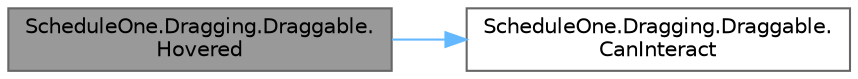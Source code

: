 digraph "ScheduleOne.Dragging.Draggable.Hovered"
{
 // LATEX_PDF_SIZE
  bgcolor="transparent";
  edge [fontname=Helvetica,fontsize=10,labelfontname=Helvetica,labelfontsize=10];
  node [fontname=Helvetica,fontsize=10,shape=box,height=0.2,width=0.4];
  rankdir="LR";
  Node1 [id="Node000001",label="ScheduleOne.Dragging.Draggable.\lHovered",height=0.2,width=0.4,color="gray40", fillcolor="grey60", style="filled", fontcolor="black",tooltip=" "];
  Node1 -> Node2 [id="edge1_Node000001_Node000002",color="steelblue1",style="solid",tooltip=" "];
  Node2 [id="Node000002",label="ScheduleOne.Dragging.Draggable.\lCanInteract",height=0.2,width=0.4,color="grey40", fillcolor="white", style="filled",URL="$class_schedule_one_1_1_dragging_1_1_draggable.html#ae6159e974b2eb896f25444d533cd6a80",tooltip=" "];
}
